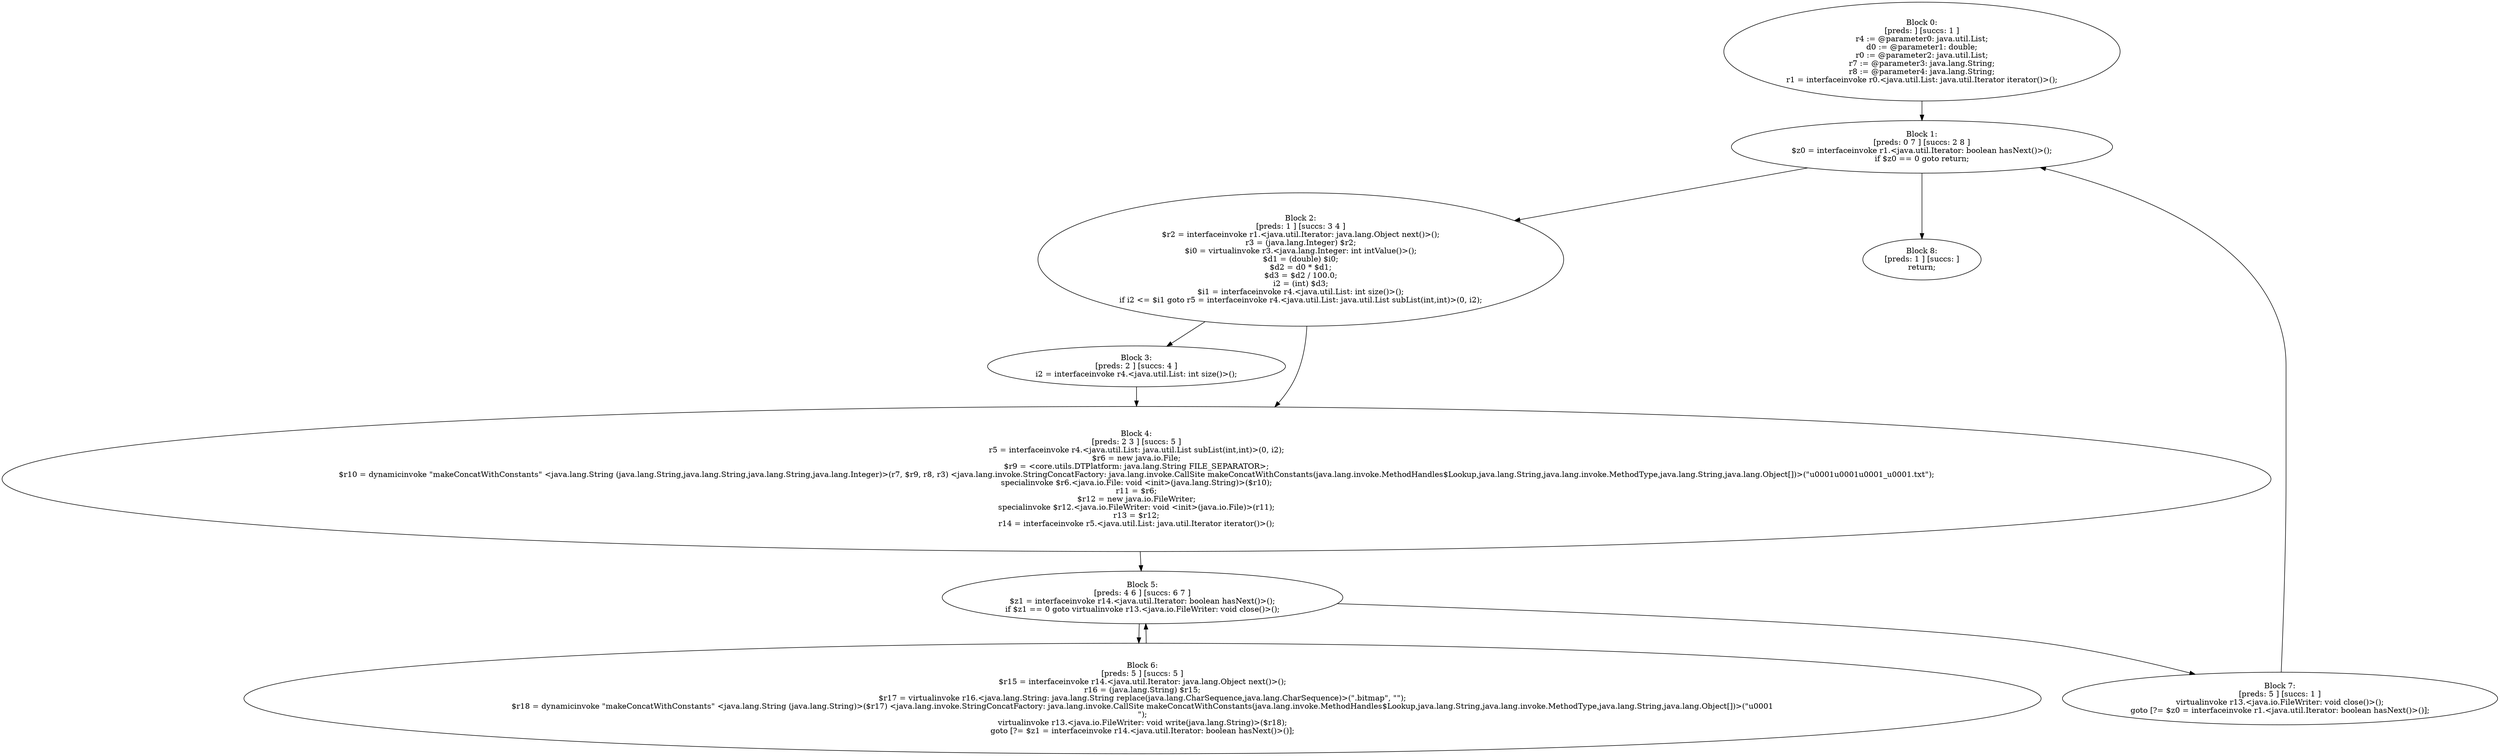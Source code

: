 digraph "unitGraph" {
    "Block 0:
[preds: ] [succs: 1 ]
r4 := @parameter0: java.util.List;
d0 := @parameter1: double;
r0 := @parameter2: java.util.List;
r7 := @parameter3: java.lang.String;
r8 := @parameter4: java.lang.String;
r1 = interfaceinvoke r0.<java.util.List: java.util.Iterator iterator()>();
"
    "Block 1:
[preds: 0 7 ] [succs: 2 8 ]
$z0 = interfaceinvoke r1.<java.util.Iterator: boolean hasNext()>();
if $z0 == 0 goto return;
"
    "Block 2:
[preds: 1 ] [succs: 3 4 ]
$r2 = interfaceinvoke r1.<java.util.Iterator: java.lang.Object next()>();
r3 = (java.lang.Integer) $r2;
$i0 = virtualinvoke r3.<java.lang.Integer: int intValue()>();
$d1 = (double) $i0;
$d2 = d0 * $d1;
$d3 = $d2 / 100.0;
i2 = (int) $d3;
$i1 = interfaceinvoke r4.<java.util.List: int size()>();
if i2 <= $i1 goto r5 = interfaceinvoke r4.<java.util.List: java.util.List subList(int,int)>(0, i2);
"
    "Block 3:
[preds: 2 ] [succs: 4 ]
i2 = interfaceinvoke r4.<java.util.List: int size()>();
"
    "Block 4:
[preds: 2 3 ] [succs: 5 ]
r5 = interfaceinvoke r4.<java.util.List: java.util.List subList(int,int)>(0, i2);
$r6 = new java.io.File;
$r9 = <core.utils.DTPlatform: java.lang.String FILE_SEPARATOR>;
$r10 = dynamicinvoke \"makeConcatWithConstants\" <java.lang.String (java.lang.String,java.lang.String,java.lang.String,java.lang.Integer)>(r7, $r9, r8, r3) <java.lang.invoke.StringConcatFactory: java.lang.invoke.CallSite makeConcatWithConstants(java.lang.invoke.MethodHandles$Lookup,java.lang.String,java.lang.invoke.MethodType,java.lang.String,java.lang.Object[])>(\"\u0001\u0001\u0001_\u0001.txt\");
specialinvoke $r6.<java.io.File: void <init>(java.lang.String)>($r10);
r11 = $r6;
$r12 = new java.io.FileWriter;
specialinvoke $r12.<java.io.FileWriter: void <init>(java.io.File)>(r11);
r13 = $r12;
r14 = interfaceinvoke r5.<java.util.List: java.util.Iterator iterator()>();
"
    "Block 5:
[preds: 4 6 ] [succs: 6 7 ]
$z1 = interfaceinvoke r14.<java.util.Iterator: boolean hasNext()>();
if $z1 == 0 goto virtualinvoke r13.<java.io.FileWriter: void close()>();
"
    "Block 6:
[preds: 5 ] [succs: 5 ]
$r15 = interfaceinvoke r14.<java.util.Iterator: java.lang.Object next()>();
r16 = (java.lang.String) $r15;
$r17 = virtualinvoke r16.<java.lang.String: java.lang.String replace(java.lang.CharSequence,java.lang.CharSequence)>(\".bitmap\", \"\");
$r18 = dynamicinvoke \"makeConcatWithConstants\" <java.lang.String (java.lang.String)>($r17) <java.lang.invoke.StringConcatFactory: java.lang.invoke.CallSite makeConcatWithConstants(java.lang.invoke.MethodHandles$Lookup,java.lang.String,java.lang.invoke.MethodType,java.lang.String,java.lang.Object[])>(\"\u0001\n\");
virtualinvoke r13.<java.io.FileWriter: void write(java.lang.String)>($r18);
goto [?= $z1 = interfaceinvoke r14.<java.util.Iterator: boolean hasNext()>()];
"
    "Block 7:
[preds: 5 ] [succs: 1 ]
virtualinvoke r13.<java.io.FileWriter: void close()>();
goto [?= $z0 = interfaceinvoke r1.<java.util.Iterator: boolean hasNext()>()];
"
    "Block 8:
[preds: 1 ] [succs: ]
return;
"
    "Block 0:
[preds: ] [succs: 1 ]
r4 := @parameter0: java.util.List;
d0 := @parameter1: double;
r0 := @parameter2: java.util.List;
r7 := @parameter3: java.lang.String;
r8 := @parameter4: java.lang.String;
r1 = interfaceinvoke r0.<java.util.List: java.util.Iterator iterator()>();
"->"Block 1:
[preds: 0 7 ] [succs: 2 8 ]
$z0 = interfaceinvoke r1.<java.util.Iterator: boolean hasNext()>();
if $z0 == 0 goto return;
";
    "Block 1:
[preds: 0 7 ] [succs: 2 8 ]
$z0 = interfaceinvoke r1.<java.util.Iterator: boolean hasNext()>();
if $z0 == 0 goto return;
"->"Block 2:
[preds: 1 ] [succs: 3 4 ]
$r2 = interfaceinvoke r1.<java.util.Iterator: java.lang.Object next()>();
r3 = (java.lang.Integer) $r2;
$i0 = virtualinvoke r3.<java.lang.Integer: int intValue()>();
$d1 = (double) $i0;
$d2 = d0 * $d1;
$d3 = $d2 / 100.0;
i2 = (int) $d3;
$i1 = interfaceinvoke r4.<java.util.List: int size()>();
if i2 <= $i1 goto r5 = interfaceinvoke r4.<java.util.List: java.util.List subList(int,int)>(0, i2);
";
    "Block 1:
[preds: 0 7 ] [succs: 2 8 ]
$z0 = interfaceinvoke r1.<java.util.Iterator: boolean hasNext()>();
if $z0 == 0 goto return;
"->"Block 8:
[preds: 1 ] [succs: ]
return;
";
    "Block 2:
[preds: 1 ] [succs: 3 4 ]
$r2 = interfaceinvoke r1.<java.util.Iterator: java.lang.Object next()>();
r3 = (java.lang.Integer) $r2;
$i0 = virtualinvoke r3.<java.lang.Integer: int intValue()>();
$d1 = (double) $i0;
$d2 = d0 * $d1;
$d3 = $d2 / 100.0;
i2 = (int) $d3;
$i1 = interfaceinvoke r4.<java.util.List: int size()>();
if i2 <= $i1 goto r5 = interfaceinvoke r4.<java.util.List: java.util.List subList(int,int)>(0, i2);
"->"Block 3:
[preds: 2 ] [succs: 4 ]
i2 = interfaceinvoke r4.<java.util.List: int size()>();
";
    "Block 2:
[preds: 1 ] [succs: 3 4 ]
$r2 = interfaceinvoke r1.<java.util.Iterator: java.lang.Object next()>();
r3 = (java.lang.Integer) $r2;
$i0 = virtualinvoke r3.<java.lang.Integer: int intValue()>();
$d1 = (double) $i0;
$d2 = d0 * $d1;
$d3 = $d2 / 100.0;
i2 = (int) $d3;
$i1 = interfaceinvoke r4.<java.util.List: int size()>();
if i2 <= $i1 goto r5 = interfaceinvoke r4.<java.util.List: java.util.List subList(int,int)>(0, i2);
"->"Block 4:
[preds: 2 3 ] [succs: 5 ]
r5 = interfaceinvoke r4.<java.util.List: java.util.List subList(int,int)>(0, i2);
$r6 = new java.io.File;
$r9 = <core.utils.DTPlatform: java.lang.String FILE_SEPARATOR>;
$r10 = dynamicinvoke \"makeConcatWithConstants\" <java.lang.String (java.lang.String,java.lang.String,java.lang.String,java.lang.Integer)>(r7, $r9, r8, r3) <java.lang.invoke.StringConcatFactory: java.lang.invoke.CallSite makeConcatWithConstants(java.lang.invoke.MethodHandles$Lookup,java.lang.String,java.lang.invoke.MethodType,java.lang.String,java.lang.Object[])>(\"\u0001\u0001\u0001_\u0001.txt\");
specialinvoke $r6.<java.io.File: void <init>(java.lang.String)>($r10);
r11 = $r6;
$r12 = new java.io.FileWriter;
specialinvoke $r12.<java.io.FileWriter: void <init>(java.io.File)>(r11);
r13 = $r12;
r14 = interfaceinvoke r5.<java.util.List: java.util.Iterator iterator()>();
";
    "Block 3:
[preds: 2 ] [succs: 4 ]
i2 = interfaceinvoke r4.<java.util.List: int size()>();
"->"Block 4:
[preds: 2 3 ] [succs: 5 ]
r5 = interfaceinvoke r4.<java.util.List: java.util.List subList(int,int)>(0, i2);
$r6 = new java.io.File;
$r9 = <core.utils.DTPlatform: java.lang.String FILE_SEPARATOR>;
$r10 = dynamicinvoke \"makeConcatWithConstants\" <java.lang.String (java.lang.String,java.lang.String,java.lang.String,java.lang.Integer)>(r7, $r9, r8, r3) <java.lang.invoke.StringConcatFactory: java.lang.invoke.CallSite makeConcatWithConstants(java.lang.invoke.MethodHandles$Lookup,java.lang.String,java.lang.invoke.MethodType,java.lang.String,java.lang.Object[])>(\"\u0001\u0001\u0001_\u0001.txt\");
specialinvoke $r6.<java.io.File: void <init>(java.lang.String)>($r10);
r11 = $r6;
$r12 = new java.io.FileWriter;
specialinvoke $r12.<java.io.FileWriter: void <init>(java.io.File)>(r11);
r13 = $r12;
r14 = interfaceinvoke r5.<java.util.List: java.util.Iterator iterator()>();
";
    "Block 4:
[preds: 2 3 ] [succs: 5 ]
r5 = interfaceinvoke r4.<java.util.List: java.util.List subList(int,int)>(0, i2);
$r6 = new java.io.File;
$r9 = <core.utils.DTPlatform: java.lang.String FILE_SEPARATOR>;
$r10 = dynamicinvoke \"makeConcatWithConstants\" <java.lang.String (java.lang.String,java.lang.String,java.lang.String,java.lang.Integer)>(r7, $r9, r8, r3) <java.lang.invoke.StringConcatFactory: java.lang.invoke.CallSite makeConcatWithConstants(java.lang.invoke.MethodHandles$Lookup,java.lang.String,java.lang.invoke.MethodType,java.lang.String,java.lang.Object[])>(\"\u0001\u0001\u0001_\u0001.txt\");
specialinvoke $r6.<java.io.File: void <init>(java.lang.String)>($r10);
r11 = $r6;
$r12 = new java.io.FileWriter;
specialinvoke $r12.<java.io.FileWriter: void <init>(java.io.File)>(r11);
r13 = $r12;
r14 = interfaceinvoke r5.<java.util.List: java.util.Iterator iterator()>();
"->"Block 5:
[preds: 4 6 ] [succs: 6 7 ]
$z1 = interfaceinvoke r14.<java.util.Iterator: boolean hasNext()>();
if $z1 == 0 goto virtualinvoke r13.<java.io.FileWriter: void close()>();
";
    "Block 5:
[preds: 4 6 ] [succs: 6 7 ]
$z1 = interfaceinvoke r14.<java.util.Iterator: boolean hasNext()>();
if $z1 == 0 goto virtualinvoke r13.<java.io.FileWriter: void close()>();
"->"Block 6:
[preds: 5 ] [succs: 5 ]
$r15 = interfaceinvoke r14.<java.util.Iterator: java.lang.Object next()>();
r16 = (java.lang.String) $r15;
$r17 = virtualinvoke r16.<java.lang.String: java.lang.String replace(java.lang.CharSequence,java.lang.CharSequence)>(\".bitmap\", \"\");
$r18 = dynamicinvoke \"makeConcatWithConstants\" <java.lang.String (java.lang.String)>($r17) <java.lang.invoke.StringConcatFactory: java.lang.invoke.CallSite makeConcatWithConstants(java.lang.invoke.MethodHandles$Lookup,java.lang.String,java.lang.invoke.MethodType,java.lang.String,java.lang.Object[])>(\"\u0001\n\");
virtualinvoke r13.<java.io.FileWriter: void write(java.lang.String)>($r18);
goto [?= $z1 = interfaceinvoke r14.<java.util.Iterator: boolean hasNext()>()];
";
    "Block 5:
[preds: 4 6 ] [succs: 6 7 ]
$z1 = interfaceinvoke r14.<java.util.Iterator: boolean hasNext()>();
if $z1 == 0 goto virtualinvoke r13.<java.io.FileWriter: void close()>();
"->"Block 7:
[preds: 5 ] [succs: 1 ]
virtualinvoke r13.<java.io.FileWriter: void close()>();
goto [?= $z0 = interfaceinvoke r1.<java.util.Iterator: boolean hasNext()>()];
";
    "Block 6:
[preds: 5 ] [succs: 5 ]
$r15 = interfaceinvoke r14.<java.util.Iterator: java.lang.Object next()>();
r16 = (java.lang.String) $r15;
$r17 = virtualinvoke r16.<java.lang.String: java.lang.String replace(java.lang.CharSequence,java.lang.CharSequence)>(\".bitmap\", \"\");
$r18 = dynamicinvoke \"makeConcatWithConstants\" <java.lang.String (java.lang.String)>($r17) <java.lang.invoke.StringConcatFactory: java.lang.invoke.CallSite makeConcatWithConstants(java.lang.invoke.MethodHandles$Lookup,java.lang.String,java.lang.invoke.MethodType,java.lang.String,java.lang.Object[])>(\"\u0001\n\");
virtualinvoke r13.<java.io.FileWriter: void write(java.lang.String)>($r18);
goto [?= $z1 = interfaceinvoke r14.<java.util.Iterator: boolean hasNext()>()];
"->"Block 5:
[preds: 4 6 ] [succs: 6 7 ]
$z1 = interfaceinvoke r14.<java.util.Iterator: boolean hasNext()>();
if $z1 == 0 goto virtualinvoke r13.<java.io.FileWriter: void close()>();
";
    "Block 7:
[preds: 5 ] [succs: 1 ]
virtualinvoke r13.<java.io.FileWriter: void close()>();
goto [?= $z0 = interfaceinvoke r1.<java.util.Iterator: boolean hasNext()>()];
"->"Block 1:
[preds: 0 7 ] [succs: 2 8 ]
$z0 = interfaceinvoke r1.<java.util.Iterator: boolean hasNext()>();
if $z0 == 0 goto return;
";
}

